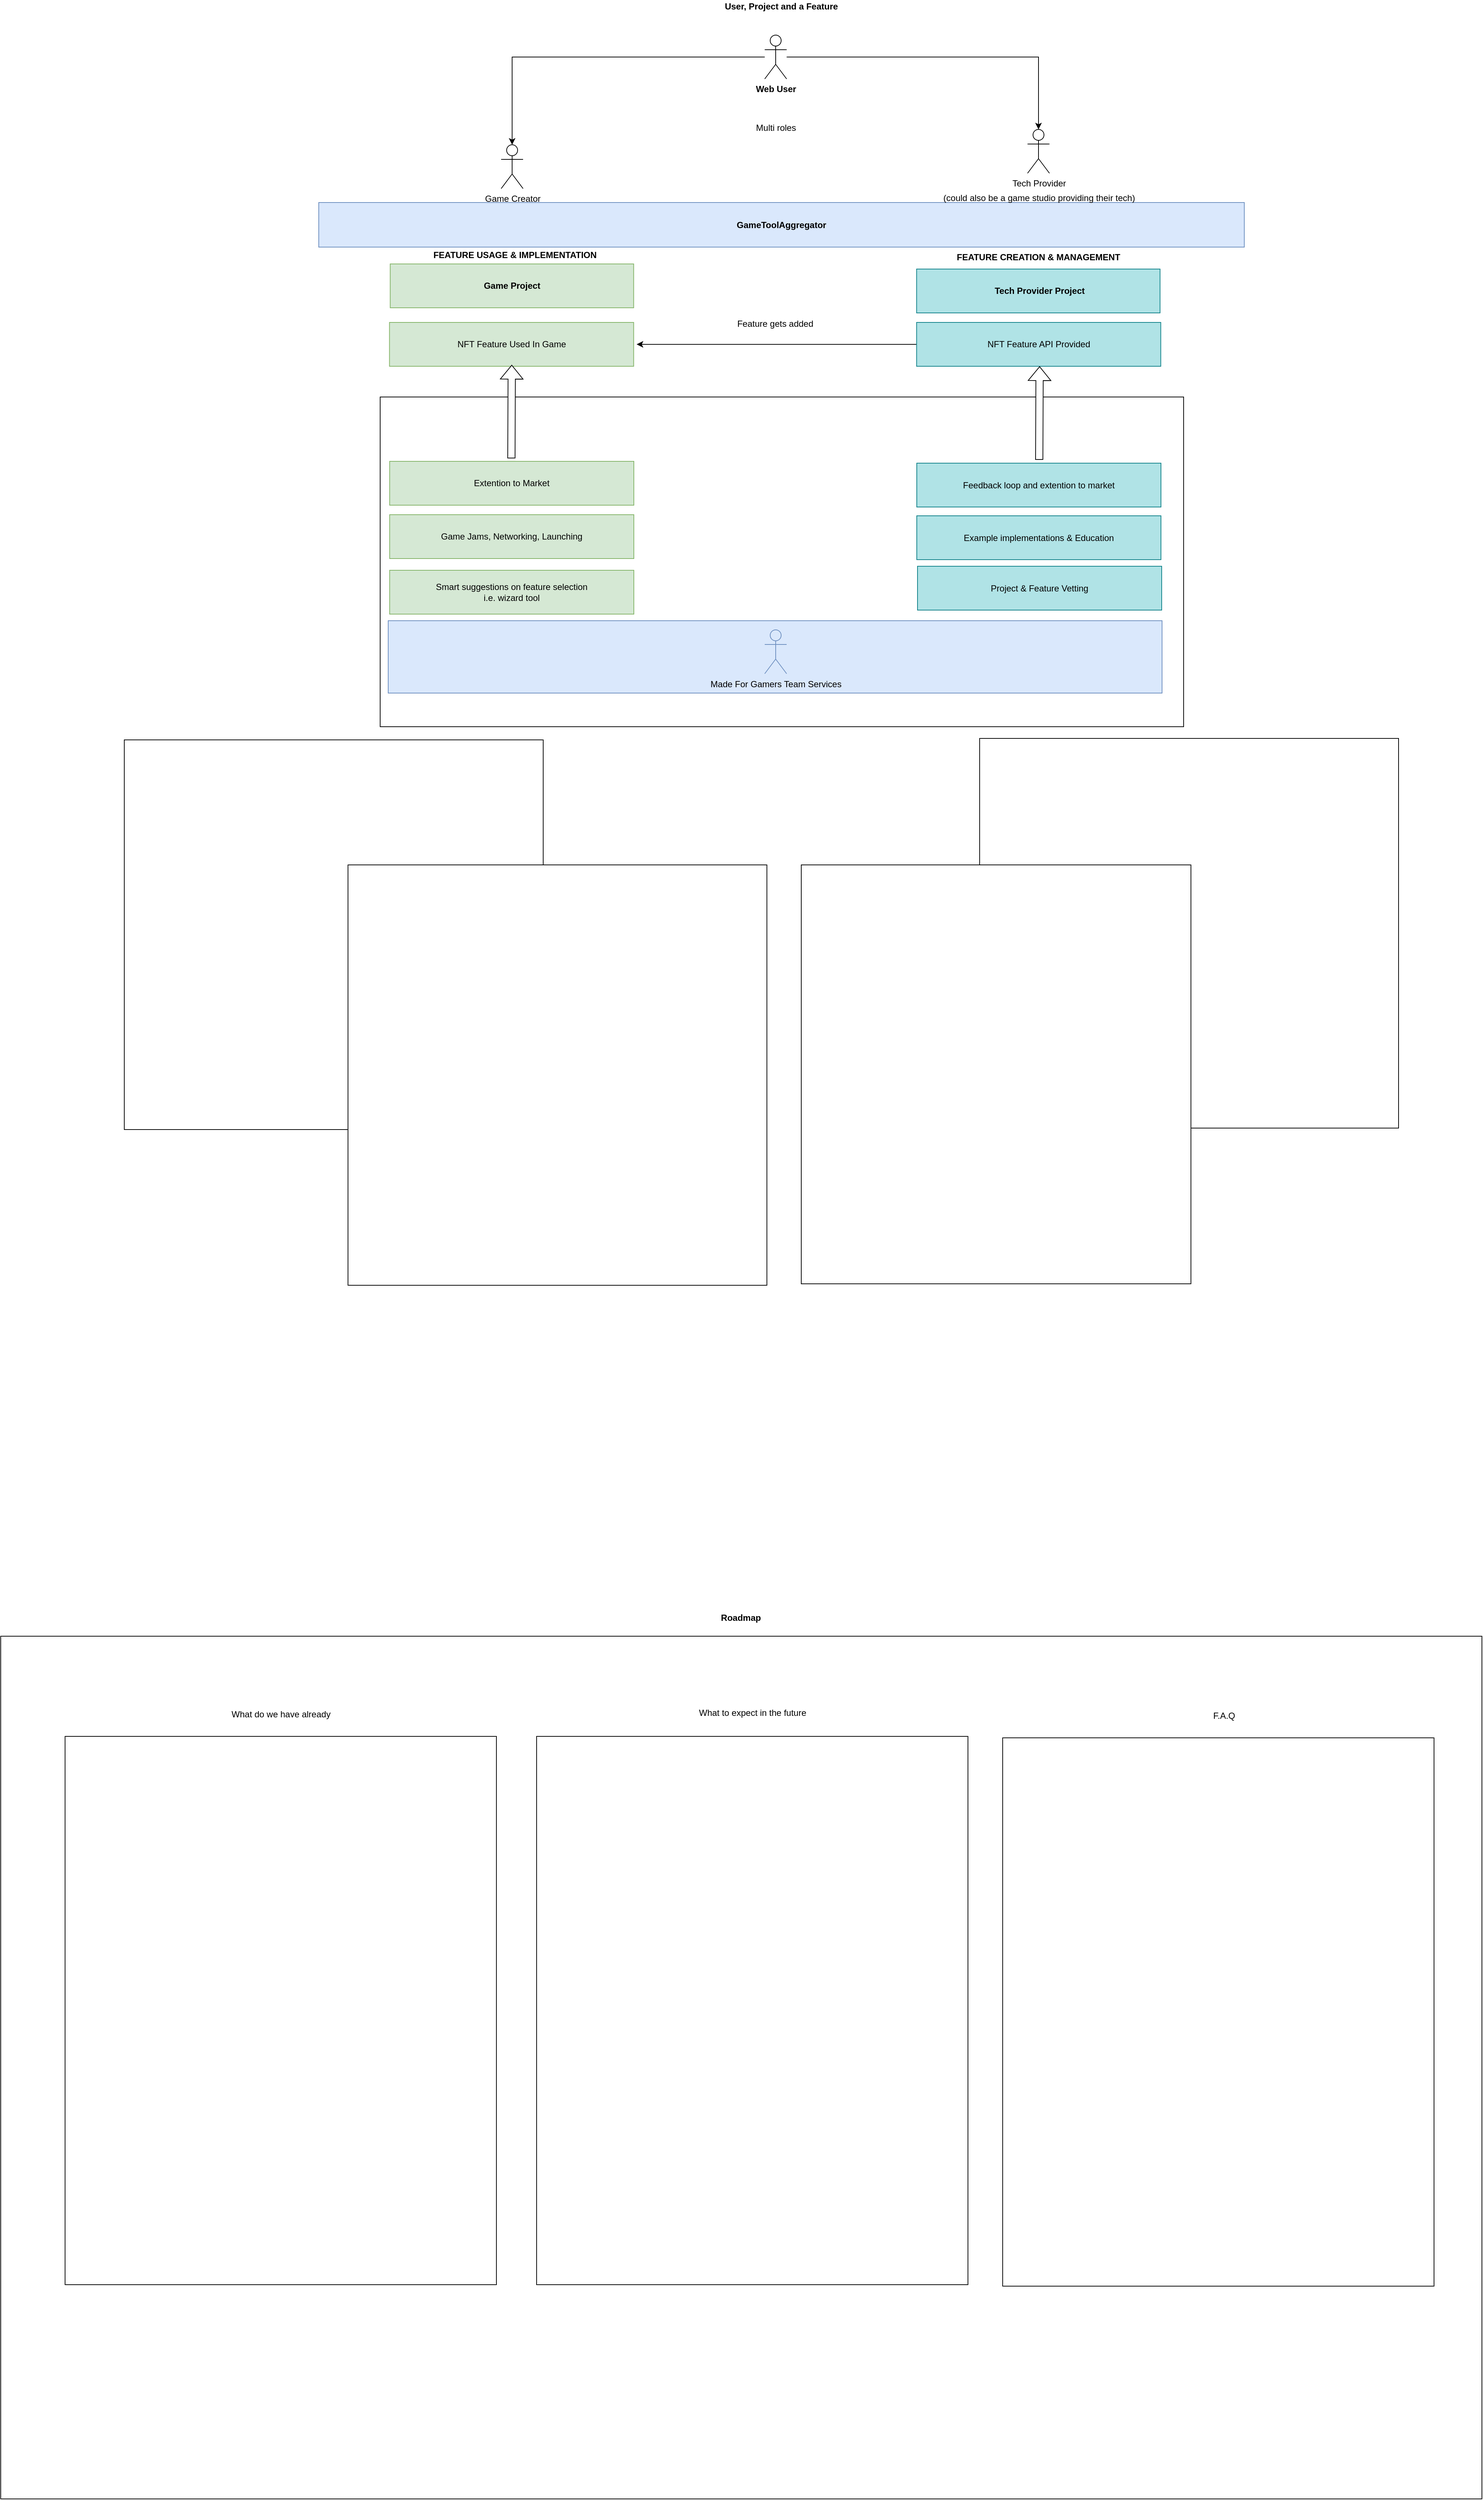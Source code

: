 <mxfile version="19.0.3" type="device"><diagram id="EgXvi7b7w6gfd1NLMYxP" name="Page-1"><mxGraphModel dx="2691" dy="1224" grid="0" gridSize="10" guides="1" tooltips="1" connect="1" arrows="1" fold="1" page="0" pageScale="1" pageWidth="850" pageHeight="1100" math="0" shadow="0"><root><mxCell id="0"/><mxCell id="1" parent="0"/><mxCell id="kq4uF-nZdjz6ZeIBTzLU-29" value="" style="rounded=0;whiteSpace=wrap;html=1;fillColor=none;" vertex="1" parent="1"><mxGeometry x="-85" y="708" width="1099" height="451" as="geometry"/></mxCell><mxCell id="kq4uF-nZdjz6ZeIBTzLU-1" value="GameToolAggregator" style="rounded=0;whiteSpace=wrap;html=1;fillColor=#dae8fc;strokeColor=#6c8ebf;fontStyle=1" vertex="1" parent="1"><mxGeometry x="-169" y="442" width="1266" height="61" as="geometry"/></mxCell><mxCell id="kq4uF-nZdjz6ZeIBTzLU-3" value="Game Creator" style="shape=umlActor;verticalLabelPosition=bottom;verticalAlign=top;html=1;outlineConnect=0;" vertex="1" parent="1"><mxGeometry x="80.5" y="363" width="30" height="60" as="geometry"/></mxCell><mxCell id="kq4uF-nZdjz6ZeIBTzLU-4" value="Tech Provider" style="shape=umlActor;verticalLabelPosition=bottom;verticalAlign=top;html=1;outlineConnect=0;" vertex="1" parent="1"><mxGeometry x="800.5" y="342" width="30" height="60" as="geometry"/></mxCell><mxCell id="kq4uF-nZdjz6ZeIBTzLU-5" value="(could also be a game studio providing their tech)" style="text;html=1;align=center;verticalAlign=middle;resizable=0;points=[];autosize=1;strokeColor=none;fillColor=none;" vertex="1" parent="1"><mxGeometry x="679.5" y="427" width="272" height="18" as="geometry"/></mxCell><mxCell id="kq4uF-nZdjz6ZeIBTzLU-6" value="Game Project" style="rounded=0;whiteSpace=wrap;html=1;fillColor=#d5e8d4;strokeColor=#82b366;fontStyle=1" vertex="1" parent="1"><mxGeometry x="-71.25" y="526" width="333" height="60" as="geometry"/></mxCell><mxCell id="kq4uF-nZdjz6ZeIBTzLU-7" value="&amp;nbsp;Tech Provider Project" style="rounded=0;whiteSpace=wrap;html=1;fontStyle=1;fillColor=#b0e3e6;strokeColor=#0e8088;" vertex="1" parent="1"><mxGeometry x="648.75" y="533" width="333" height="60" as="geometry"/></mxCell><mxCell id="kq4uF-nZdjz6ZeIBTzLU-9" style="edgeStyle=orthogonalEdgeStyle;rounded=0;orthogonalLoop=1;jettySize=auto;html=1;entryX=0.5;entryY=0;entryDx=0;entryDy=0;entryPerimeter=0;" edge="1" parent="1" source="kq4uF-nZdjz6ZeIBTzLU-8" target="kq4uF-nZdjz6ZeIBTzLU-3"><mxGeometry relative="1" as="geometry"><mxPoint x="325" y="307" as="targetPoint"/></mxGeometry></mxCell><mxCell id="kq4uF-nZdjz6ZeIBTzLU-10" style="edgeStyle=orthogonalEdgeStyle;rounded=0;orthogonalLoop=1;jettySize=auto;html=1;entryX=0.5;entryY=0;entryDx=0;entryDy=0;entryPerimeter=0;" edge="1" parent="1" source="kq4uF-nZdjz6ZeIBTzLU-8" target="kq4uF-nZdjz6ZeIBTzLU-4"><mxGeometry relative="1" as="geometry"><mxPoint x="573" y="309" as="targetPoint"/></mxGeometry></mxCell><mxCell id="kq4uF-nZdjz6ZeIBTzLU-8" value="Web User" style="shape=umlActor;verticalLabelPosition=bottom;verticalAlign=top;html=1;outlineConnect=0;fontStyle=1" vertex="1" parent="1"><mxGeometry x="441" y="213" width="30" height="60" as="geometry"/></mxCell><mxCell id="kq4uF-nZdjz6ZeIBTzLU-11" value="NFT Feature Used In Game" style="rounded=0;whiteSpace=wrap;html=1;fillColor=#d5e8d4;strokeColor=#82b366;" vertex="1" parent="1"><mxGeometry x="-72.25" y="606" width="334" height="60" as="geometry"/></mxCell><mxCell id="kq4uF-nZdjz6ZeIBTzLU-36" style="edgeStyle=orthogonalEdgeStyle;rounded=0;orthogonalLoop=1;jettySize=auto;html=1;fillColor=default;" edge="1" parent="1" source="kq4uF-nZdjz6ZeIBTzLU-13"><mxGeometry relative="1" as="geometry"><mxPoint x="265.833" y="636" as="targetPoint"/></mxGeometry></mxCell><mxCell id="kq4uF-nZdjz6ZeIBTzLU-13" value="NFT Feature API Provided" style="rounded=0;whiteSpace=wrap;html=1;fillColor=#b0e3e6;strokeColor=#0e8088;" vertex="1" parent="1"><mxGeometry x="648.75" y="606" width="334" height="60" as="geometry"/></mxCell><mxCell id="kq4uF-nZdjz6ZeIBTzLU-15" value="Feature gets added" style="text;html=1;strokeColor=none;fillColor=none;align=center;verticalAlign=middle;whiteSpace=wrap;rounded=0;" vertex="1" parent="1"><mxGeometry x="368" y="593" width="175" height="30" as="geometry"/></mxCell><mxCell id="kq4uF-nZdjz6ZeIBTzLU-17" value="" style="rounded=0;whiteSpace=wrap;html=1;fillColor=#dae8fc;strokeColor=#6c8ebf;" vertex="1" parent="1"><mxGeometry x="-74" y="1014" width="1058.5" height="99" as="geometry"/></mxCell><mxCell id="kq4uF-nZdjz6ZeIBTzLU-16" value="Made For Gamers Team Services" style="shape=umlActor;verticalLabelPosition=bottom;verticalAlign=top;html=1;outlineConnect=0;fillColor=#dae8fc;strokeColor=#6c8ebf;" vertex="1" parent="1"><mxGeometry x="441" y="1026.5" width="30" height="60" as="geometry"/></mxCell><mxCell id="kq4uF-nZdjz6ZeIBTzLU-21" value="Project &amp;amp; Feature Vetting" style="rounded=0;whiteSpace=wrap;html=1;fillColor=#b0e3e6;strokeColor=#0e8088;" vertex="1" parent="1"><mxGeometry x="650" y="939.5" width="334" height="60" as="geometry"/></mxCell><mxCell id="kq4uF-nZdjz6ZeIBTzLU-22" value="Example implementations &amp;amp; Education" style="rounded=0;whiteSpace=wrap;html=1;fillColor=#b0e3e6;strokeColor=#0e8088;" vertex="1" parent="1"><mxGeometry x="649" y="870.5" width="334" height="60" as="geometry"/></mxCell><mxCell id="kq4uF-nZdjz6ZeIBTzLU-24" value="Feedback loop and extention to market" style="rounded=0;whiteSpace=wrap;html=1;fillColor=#b0e3e6;strokeColor=#0e8088;" vertex="1" parent="1"><mxGeometry x="649" y="798.5" width="334" height="60" as="geometry"/></mxCell><mxCell id="kq4uF-nZdjz6ZeIBTzLU-25" value="Smart suggestions on feature selection&lt;br&gt;i.e. wizard tool" style="rounded=0;whiteSpace=wrap;html=1;fillColor=#d5e8d4;strokeColor=#82b366;" vertex="1" parent="1"><mxGeometry x="-72" y="945" width="334" height="60" as="geometry"/></mxCell><mxCell id="kq4uF-nZdjz6ZeIBTzLU-26" value="Game Jams, Networking, Launching" style="rounded=0;whiteSpace=wrap;html=1;fillColor=#d5e8d4;strokeColor=#82b366;" vertex="1" parent="1"><mxGeometry x="-72" y="869" width="334" height="60" as="geometry"/></mxCell><mxCell id="kq4uF-nZdjz6ZeIBTzLU-27" value="Extention to Market" style="rounded=0;whiteSpace=wrap;html=1;fillColor=#d5e8d4;strokeColor=#82b366;" vertex="1" parent="1"><mxGeometry x="-72" y="796" width="334" height="60" as="geometry"/></mxCell><mxCell id="kq4uF-nZdjz6ZeIBTzLU-28" value="&lt;b&gt;User, Project and a Feature&amp;nbsp;&lt;/b&gt;" style="text;html=1;align=center;verticalAlign=middle;resizable=0;points=[];autosize=1;strokeColor=none;fillColor=none;" vertex="1" parent="1"><mxGeometry x="380.5" y="165" width="168" height="18" as="geometry"/></mxCell><mxCell id="kq4uF-nZdjz6ZeIBTzLU-23" value="" style="shape=flexArrow;endArrow=classic;html=1;rounded=0;fillColor=default;" edge="1" parent="1"><mxGeometry width="50" height="50" relative="1" as="geometry"><mxPoint x="94.5" y="792" as="sourcePoint"/><mxPoint x="95" y="664" as="targetPoint"/></mxGeometry></mxCell><mxCell id="kq4uF-nZdjz6ZeIBTzLU-30" value="" style="shape=flexArrow;endArrow=classic;html=1;rounded=0;fillColor=default;" edge="1" parent="1"><mxGeometry width="50" height="50" relative="1" as="geometry"><mxPoint x="816.5" y="794" as="sourcePoint"/><mxPoint x="817" y="666" as="targetPoint"/></mxGeometry></mxCell><mxCell id="kq4uF-nZdjz6ZeIBTzLU-33" value="Multi roles" style="text;html=1;align=center;verticalAlign=middle;resizable=0;points=[];autosize=1;strokeColor=none;fillColor=none;" vertex="1" parent="1"><mxGeometry x="423.5" y="331" width="65" height="18" as="geometry"/></mxCell><mxCell id="kq4uF-nZdjz6ZeIBTzLU-34" value="FEATURE CREATION &amp;amp; MANAGEMENT" style="text;html=1;align=center;verticalAlign=middle;resizable=0;points=[];autosize=1;strokeColor=none;fillColor=none;fontStyle=1" vertex="1" parent="1"><mxGeometry x="698.25" y="508" width="234" height="18" as="geometry"/></mxCell><mxCell id="kq4uF-nZdjz6ZeIBTzLU-35" value="FEATURE USAGE &amp;amp; IMPLEMENTATION" style="text;html=1;align=center;verticalAlign=middle;resizable=0;points=[];autosize=1;strokeColor=none;fillColor=none;fontStyle=1" vertex="1" parent="1"><mxGeometry x="-18" y="505" width="233" height="18" as="geometry"/></mxCell><mxCell id="kq4uF-nZdjz6ZeIBTzLU-38" value="" style="rounded=0;whiteSpace=wrap;html=1;fillColor=none;" vertex="1" parent="1"><mxGeometry x="-435" y="1177" width="573" height="533" as="geometry"/></mxCell><mxCell id="kq4uF-nZdjz6ZeIBTzLU-39" value="" style="rounded=0;whiteSpace=wrap;html=1;fillColor=default;" vertex="1" parent="1"><mxGeometry x="-129" y="1348" width="573" height="575" as="geometry"/></mxCell><mxCell id="kq4uF-nZdjz6ZeIBTzLU-40" value="" style="rounded=0;whiteSpace=wrap;html=1;fillColor=none;" vertex="1" parent="1"><mxGeometry x="735" y="1175" width="573" height="533" as="geometry"/></mxCell><mxCell id="kq4uF-nZdjz6ZeIBTzLU-41" value="" style="rounded=0;whiteSpace=wrap;html=1;fillColor=default;direction=south;" vertex="1" parent="1"><mxGeometry x="491" y="1348" width="533" height="573" as="geometry"/></mxCell><mxCell id="kq4uF-nZdjz6ZeIBTzLU-42" value="" style="rounded=0;whiteSpace=wrap;html=1;fillColor=default;" vertex="1" parent="1"><mxGeometry x="-604" y="2403" width="2026" height="1180" as="geometry"/></mxCell><mxCell id="kq4uF-nZdjz6ZeIBTzLU-43" value="Roadmap" style="text;html=1;align=center;verticalAlign=middle;resizable=0;points=[];autosize=1;strokeColor=none;fillColor=none;fontStyle=1" vertex="1" parent="1"><mxGeometry x="375.75" y="2369" width="65" height="18" as="geometry"/></mxCell><mxCell id="kq4uF-nZdjz6ZeIBTzLU-46" value="" style="rounded=0;whiteSpace=wrap;html=1;fillColor=default;" vertex="1" parent="1"><mxGeometry x="-516" y="2540" width="590" height="750" as="geometry"/></mxCell><mxCell id="kq4uF-nZdjz6ZeIBTzLU-47" value="What do we have already" style="text;html=1;strokeColor=none;fillColor=none;align=center;verticalAlign=middle;whiteSpace=wrap;rounded=0;" vertex="1" parent="1"><mxGeometry x="-385.5" y="2495" width="329" height="30" as="geometry"/></mxCell><mxCell id="kq4uF-nZdjz6ZeIBTzLU-48" value="" style="rounded=0;whiteSpace=wrap;html=1;fillColor=default;" vertex="1" parent="1"><mxGeometry x="129" y="2540" width="590" height="750" as="geometry"/></mxCell><mxCell id="kq4uF-nZdjz6ZeIBTzLU-49" value="What to expect in the future" style="text;html=1;strokeColor=none;fillColor=none;align=center;verticalAlign=middle;whiteSpace=wrap;rounded=0;" vertex="1" parent="1"><mxGeometry x="259.5" y="2493" width="329" height="30" as="geometry"/></mxCell><mxCell id="kq4uF-nZdjz6ZeIBTzLU-50" value="" style="rounded=0;whiteSpace=wrap;html=1;fillColor=default;" vertex="1" parent="1"><mxGeometry x="766.5" y="2542" width="590" height="750" as="geometry"/></mxCell><mxCell id="kq4uF-nZdjz6ZeIBTzLU-51" value="F.A.Q" style="text;html=1;strokeColor=none;fillColor=none;align=center;verticalAlign=middle;whiteSpace=wrap;rounded=0;" vertex="1" parent="1"><mxGeometry x="905" y="2497" width="329" height="30" as="geometry"/></mxCell></root></mxGraphModel></diagram></mxfile>